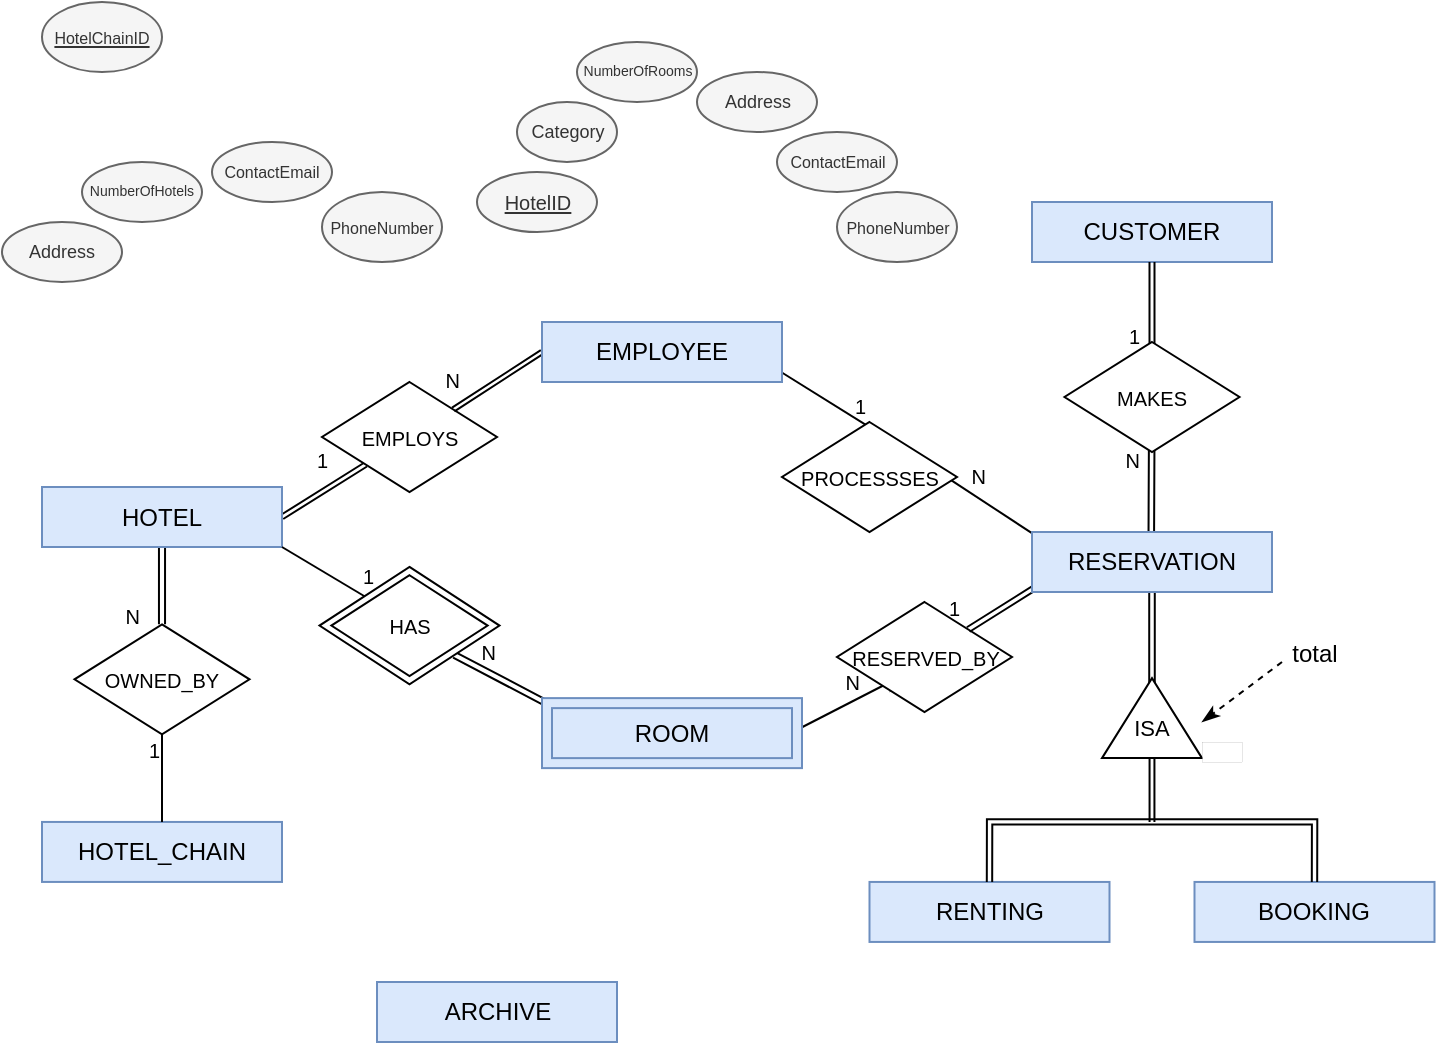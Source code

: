 <mxfile version="23.1.1" type="github">
  <diagram id="R2lEEEUBdFMjLlhIrx00" name="Page-1">
    <mxGraphModel dx="150" dy="98" grid="1" gridSize="10" guides="1" tooltips="1" connect="1" arrows="1" fold="1" page="1" pageScale="1" pageWidth="850" pageHeight="1100" math="0" shadow="0" extFonts="Permanent Marker^https://fonts.googleapis.com/css?family=Permanent+Marker">
      <root>
        <mxCell id="0" />
        <mxCell id="1" parent="0" />
        <mxCell id="n6qlhuI8QrUAEuEiPk_b-18" value="&lt;span style=&quot;font-size: 9px;&quot;&gt;Address&lt;br style=&quot;font-size: 9px;&quot;&gt;&lt;/span&gt;" style="ellipse;whiteSpace=wrap;html=1;fillColor=#f5f5f5;strokeColor=#666666;fontColor=#333333;fontSize=9;" parent="1" vertex="1">
          <mxGeometry x="50" y="130" width="60" height="30" as="geometry" />
        </mxCell>
        <mxCell id="n6qlhuI8QrUAEuEiPk_b-12" value="HOTEL_CHAIN" style="rounded=0;whiteSpace=wrap;html=1;fillColor=#dae8fc;strokeColor=#6c8ebf;points=[[0,0,0,0,0],[0,0.25,0,0,0],[0,0.5,0,0,0],[0,0.75,0,0,0],[0,1,0,0,0],[0.25,0,0,0,0],[0.25,1,0,0,0],[0.5,0,0,0,0],[0.5,1,0,0,0],[0.75,0,0,0,0],[0.75,1,0,0,0],[1,0,0,0,0],[1,0.25,0,0,0],[1,0.5,0,0,0],[1,0.75,0,0,0],[1,1,0,0,0]];" parent="1" vertex="1">
          <mxGeometry x="70" y="429.97" width="120" height="30" as="geometry" />
        </mxCell>
        <mxCell id="n6qlhuI8QrUAEuEiPk_b-19" value="&lt;span style=&quot;font-size: 7px;&quot;&gt;NumberOfHotels&lt;br style=&quot;font-size: 7px;&quot;&gt;&lt;/span&gt;" style="ellipse;whiteSpace=wrap;html=1;fillColor=#f5f5f5;strokeColor=#666666;fontColor=#333333;fontSize=7;" parent="1" vertex="1">
          <mxGeometry x="90" y="100" width="60" height="30" as="geometry" />
        </mxCell>
        <mxCell id="n6qlhuI8QrUAEuEiPk_b-20" value="&lt;span style=&quot;font-size: 8px;&quot;&gt;ContactEmail&lt;br style=&quot;font-size: 8px;&quot;&gt;&lt;/span&gt;" style="ellipse;whiteSpace=wrap;html=1;fillColor=#f5f5f5;strokeColor=#666666;fontColor=#333333;fontSize=8;" parent="1" vertex="1">
          <mxGeometry x="155" y="90" width="60" height="30" as="geometry" />
        </mxCell>
        <mxCell id="n6qlhuI8QrUAEuEiPk_b-21" value="&lt;span style=&quot;font-size: 8px;&quot;&gt;PhoneNumber&lt;br style=&quot;font-size: 8px;&quot;&gt;&lt;/span&gt;" style="ellipse;whiteSpace=wrap;html=1;fillColor=#f5f5f5;strokeColor=#666666;fontColor=#333333;fontSize=8;" parent="1" vertex="1">
          <mxGeometry x="210" y="115" width="60" height="35" as="geometry" />
        </mxCell>
        <mxCell id="n6qlhuI8QrUAEuEiPk_b-13" value="&lt;u style=&quot;font-size: 8px;&quot;&gt;&lt;font style=&quot;font-size: 8px;&quot;&gt;HotelChainID&lt;/font&gt;&lt;/u&gt;" style="ellipse;whiteSpace=wrap;html=1;fillColor=#f5f5f5;strokeColor=#666666;points=[[0,0,0,0,0],[0,0.5,0,0,0],[0,1,0,0,0],[0.5,0,0,0,0],[0.5,1,0,0,0],[1,0,0,0,0],[1,0.5,0,0,0],[1,1,0,0,0]];fontColor=#333333;fontSize=8;" parent="1" vertex="1">
          <mxGeometry x="70" y="20" width="60" height="35" as="geometry" />
        </mxCell>
        <mxCell id="n6qlhuI8QrUAEuEiPk_b-47" value="&lt;span style=&quot;font-size: 9px;&quot;&gt;Category&lt;br style=&quot;font-size: 9px;&quot;&gt;&lt;/span&gt;" style="ellipse;whiteSpace=wrap;html=1;fillColor=#f5f5f5;strokeColor=#666666;fontSize=9;fontColor=#333333;" parent="1" vertex="1">
          <mxGeometry x="307.5" y="70" width="50" height="30" as="geometry" />
        </mxCell>
        <mxCell id="n6qlhuI8QrUAEuEiPk_b-41" value="&lt;span style=&quot;font-size: 7px;&quot;&gt;NumberOfRooms&lt;br style=&quot;font-size: 7px;&quot;&gt;&lt;/span&gt;" style="ellipse;whiteSpace=wrap;html=1;fillColor=#f5f5f5;strokeColor=#666666;fontSize=7;fontColor=#333333;" parent="1" vertex="1">
          <mxGeometry x="337.5" y="40" width="60" height="30" as="geometry" />
        </mxCell>
        <mxCell id="5rqhR2iwC79nwqxsg9u8-81" style="rounded=0;orthogonalLoop=1;jettySize=auto;html=1;exitX=1;exitY=0.5;exitDx=0;exitDy=0;exitPerimeter=0;entryX=0;entryY=1;entryDx=0;entryDy=0;endArrow=none;endFill=0;shape=link;width=-2.333;" edge="1" parent="1" source="5rqhR2iwC79nwqxsg9u8-23" target="5rqhR2iwC79nwqxsg9u8-69">
          <mxGeometry relative="1" as="geometry" />
        </mxCell>
        <mxCell id="5rqhR2iwC79nwqxsg9u8-23" value="HOTEL" style="rounded=0;whiteSpace=wrap;html=1;fillColor=#dae8fc;strokeColor=#6c8ebf;points=[[0,0,0,0,0],[0,0.25,0,0,0],[0,0.5,0,0,0],[0,0.75,0,0,0],[0,1,0,0,0],[0.25,0,0,0,0],[0.25,1,0,0,0],[0.5,0,0,0,0],[0.5,1,0,0,0],[0.75,0,0,0,0],[0.75,1,0,0,0],[1,0,0,0,0],[1,0.25,0,0,0],[1,0.5,0,0,0],[1,0.75,0,0,0],[1,1,0,0,0]];" vertex="1" parent="1">
          <mxGeometry x="70" y="262.5" width="120" height="30" as="geometry" />
        </mxCell>
        <mxCell id="5rqhR2iwC79nwqxsg9u8-26" value="&lt;span style=&quot;font-size: 8px;&quot;&gt;PhoneNumber&lt;br style=&quot;font-size: 8px;&quot;&gt;&lt;/span&gt;" style="ellipse;whiteSpace=wrap;html=1;fillColor=#f5f5f5;strokeColor=#666666;fontColor=#333333;fontSize=8;" vertex="1" parent="1">
          <mxGeometry x="467.5" y="115" width="60" height="35" as="geometry" />
        </mxCell>
        <mxCell id="5rqhR2iwC79nwqxsg9u8-27" value="&lt;span style=&quot;font-size: 9px;&quot;&gt;Address&lt;br style=&quot;font-size: 9px;&quot;&gt;&lt;/span&gt;" style="ellipse;whiteSpace=wrap;html=1;fillColor=#f5f5f5;strokeColor=#666666;fontColor=#333333;fontSize=9;" vertex="1" parent="1">
          <mxGeometry x="397.5" y="55" width="60" height="30" as="geometry" />
        </mxCell>
        <mxCell id="5rqhR2iwC79nwqxsg9u8-28" value="&lt;span style=&quot;font-size: 8px;&quot;&gt;ContactEmail&lt;br style=&quot;font-size: 8px;&quot;&gt;&lt;/span&gt;" style="ellipse;whiteSpace=wrap;html=1;fillColor=#f5f5f5;strokeColor=#666666;fontColor=#333333;fontSize=8;" vertex="1" parent="1">
          <mxGeometry x="437.5" y="85" width="60" height="30" as="geometry" />
        </mxCell>
        <mxCell id="5rqhR2iwC79nwqxsg9u8-32" value="&lt;span style=&quot;font-size: 10px;&quot;&gt;&lt;u style=&quot;font-size: 10px;&quot;&gt;HotelID&lt;/u&gt;&lt;/span&gt;" style="ellipse;whiteSpace=wrap;html=1;fillColor=#f5f5f5;strokeColor=#666666;points=[[0,0,0,0,0],[0,0.5,0,0,0],[0,1,0,0,0],[0.5,0,0,0,0],[0.5,1,0,0,0],[1,0,0,0,0],[1,0.5,0,0,0],[1,1,0,0,0]];fontColor=#333333;fontSize=10;" vertex="1" parent="1">
          <mxGeometry x="287.5" y="105" width="60" height="30" as="geometry" />
        </mxCell>
        <mxCell id="5rqhR2iwC79nwqxsg9u8-36" value="CUSTOMER" style="rounded=0;whiteSpace=wrap;html=1;fillColor=#dae8fc;strokeColor=#6c8ebf;points=[[0,0,0,0,0],[0,0.25,0,0,0],[0,0.5,0,0,0],[0,0.75,0,0,0],[0,1,0,0,0],[0.25,0,0,0,0],[0.25,1,0,0,0],[0.5,0,0,0,0],[0.5,1,0,0,0],[0.75,0,0,0,0],[0.75,1,0,0,0],[1,0,0,0,0],[1,0.25,0,0,0],[1,0.5,0,0,0],[1,0.75,0,0,0],[1,1,0,0,0]];" vertex="1" parent="1">
          <mxGeometry x="565" y="120" width="120" height="30" as="geometry" />
        </mxCell>
        <mxCell id="5rqhR2iwC79nwqxsg9u8-38" value="ARCHIVE" style="rounded=0;whiteSpace=wrap;html=1;fillColor=#dae8fc;strokeColor=#6c8ebf;points=[[0,0,0,0,0],[0,0.25,0,0,0],[0,0.5,0,0,0],[0,0.75,0,0,0],[0,1,0,0,0],[0.25,0,0,0,0],[0.25,1,0,0,0],[0.5,0,0,0,0],[0.5,1,0,0,0],[0.75,0,0,0,0],[0.75,1,0,0,0],[1,0,0,0,0],[1,0.25,0,0,0],[1,0.5,0,0,0],[1,0.75,0,0,0],[1,1,0,0,0]];" vertex="1" parent="1">
          <mxGeometry x="237.5" y="510" width="120" height="30" as="geometry" />
        </mxCell>
        <mxCell id="5rqhR2iwC79nwqxsg9u8-39" value="BOOKING" style="rounded=0;whiteSpace=wrap;html=1;fillColor=#dae8fc;strokeColor=#6c8ebf;points=[[0,0,0,0,0],[0,0.25,0,0,0],[0,0.5,0,0,0],[0,0.75,0,0,0],[0,1,0,0,0],[0.25,0,0,0,0],[0.25,1,0,0,0],[0.5,0,0,0,0],[0.5,1,0,0,0],[0.75,0,0,0,0],[0.75,1,0,0,0],[1,0,0,0,0],[1,0.25,0,0,0],[1,0.5,0,0,0],[1,0.75,0,0,0],[1,1,0,0,0]];" vertex="1" parent="1">
          <mxGeometry x="646.25" y="459.97" width="120" height="30" as="geometry" />
        </mxCell>
        <mxCell id="5rqhR2iwC79nwqxsg9u8-40" value="RENTING" style="rounded=0;whiteSpace=wrap;html=1;fillColor=#dae8fc;strokeColor=#6c8ebf;points=[[0,0,0,0,0],[0,0.25,0,0,0],[0,0.5,0,0,0],[0,0.75,0,0,0],[0,1,0,0,0],[0.25,0,0,0,0],[0.25,1,0,0,0],[0.5,0,0,0,0],[0.5,1,0,0,0],[0.75,0,0,0,0],[0.75,1,0,0,0],[1,0,0,0,0],[1,0.25,0,0,0],[1,0.5,0,0,0],[1,0.75,0,0,0],[1,1,0,0,0]];" vertex="1" parent="1">
          <mxGeometry x="483.75" y="459.97" width="120" height="30" as="geometry" />
        </mxCell>
        <mxCell id="5rqhR2iwC79nwqxsg9u8-93" style="rounded=0;orthogonalLoop=1;jettySize=auto;html=1;exitX=1;exitY=1;exitDx=0;exitDy=0;entryX=0.006;entryY=0.139;entryDx=0;entryDy=0;endArrow=none;endFill=0;shape=link;entryPerimeter=0;width=-3;" edge="1" parent="1" source="5rqhR2iwC79nwqxsg9u8-43">
          <mxGeometry relative="1" as="geometry">
            <mxPoint x="320.78" y="369.865" as="targetPoint" />
          </mxGeometry>
        </mxCell>
        <mxCell id="5rqhR2iwC79nwqxsg9u8-43" value="" style="shape=rhombus;perimeter=rhombusPerimeter;whiteSpace=wrap;html=1;align=center;movable=1;resizable=1;rotatable=1;deletable=1;editable=1;locked=0;connectable=1;" vertex="1" parent="1">
          <mxGeometry x="208.75" y="302.43" width="90" height="58.75" as="geometry" />
        </mxCell>
        <mxCell id="5rqhR2iwC79nwqxsg9u8-44" value="&lt;span style=&quot;font-size: 10px;&quot;&gt;HAS&lt;/span&gt;" style="shape=rhombus;perimeter=rhombusPerimeter;whiteSpace=wrap;html=1;align=center;movable=1;resizable=1;rotatable=1;deletable=1;editable=1;locked=0;connectable=1;" vertex="1" parent="1">
          <mxGeometry x="214.69" y="306.62" width="78.13" height="50.38" as="geometry" />
        </mxCell>
        <mxCell id="5rqhR2iwC79nwqxsg9u8-111" style="edgeStyle=orthogonalEdgeStyle;rounded=0;orthogonalLoop=1;jettySize=auto;html=1;exitX=0.5;exitY=0;exitDx=0;exitDy=0;endArrow=none;endFill=0;shape=link;width=-3.043;" edge="1" parent="1" source="5rqhR2iwC79nwqxsg9u8-65">
          <mxGeometry relative="1" as="geometry">
            <mxPoint x="130" y="293" as="targetPoint" />
          </mxGeometry>
        </mxCell>
        <mxCell id="5rqhR2iwC79nwqxsg9u8-112" style="edgeStyle=orthogonalEdgeStyle;rounded=0;orthogonalLoop=1;jettySize=auto;html=1;exitX=0.5;exitY=1;exitDx=0;exitDy=0;endArrow=none;endFill=0;" edge="1" parent="1" source="5rqhR2iwC79nwqxsg9u8-65" target="n6qlhuI8QrUAEuEiPk_b-12">
          <mxGeometry relative="1" as="geometry" />
        </mxCell>
        <mxCell id="5rqhR2iwC79nwqxsg9u8-65" value="&lt;span style=&quot;font-size: 10px;&quot;&gt;OWNED_BY&lt;/span&gt;" style="shape=rhombus;perimeter=rhombusPerimeter;whiteSpace=wrap;html=1;align=center;" vertex="1" parent="1">
          <mxGeometry x="86.25" y="331.18" width="87.5" height="55" as="geometry" />
        </mxCell>
        <mxCell id="5rqhR2iwC79nwqxsg9u8-66" style="edgeStyle=orthogonalEdgeStyle;rounded=0;orthogonalLoop=1;jettySize=auto;html=1;exitX=0.5;exitY=1;exitDx=0;exitDy=0;exitPerimeter=0;" edge="1" parent="1" source="5rqhR2iwC79nwqxsg9u8-38" target="5rqhR2iwC79nwqxsg9u8-38">
          <mxGeometry relative="1" as="geometry" />
        </mxCell>
        <mxCell id="5rqhR2iwC79nwqxsg9u8-69" value="&lt;span style=&quot;font-size: 10px;&quot;&gt;EMPLOYS&lt;/span&gt;" style="shape=rhombus;perimeter=rhombusPerimeter;whiteSpace=wrap;html=1;align=center;" vertex="1" parent="1">
          <mxGeometry x="210" y="210" width="87.5" height="55" as="geometry" />
        </mxCell>
        <mxCell id="5rqhR2iwC79nwqxsg9u8-82" style="rounded=0;orthogonalLoop=1;jettySize=auto;html=1;exitX=1;exitY=0;exitDx=0;exitDy=0;entryX=0;entryY=0.5;entryDx=0;entryDy=0;entryPerimeter=0;shape=link;width=2.222;" edge="1" parent="1" source="5rqhR2iwC79nwqxsg9u8-69" target="5rqhR2iwC79nwqxsg9u8-83">
          <mxGeometry relative="1" as="geometry">
            <mxPoint x="320" y="195" as="targetPoint" />
          </mxGeometry>
        </mxCell>
        <mxCell id="5rqhR2iwC79nwqxsg9u8-84" style="rounded=0;orthogonalLoop=1;jettySize=auto;html=1;exitX=0.981;exitY=0.796;exitDx=0;exitDy=0;exitPerimeter=0;entryX=0.525;entryY=0.071;entryDx=0;entryDy=0;entryPerimeter=0;endArrow=none;endFill=0;" edge="1" parent="1" source="5rqhR2iwC79nwqxsg9u8-83" target="5rqhR2iwC79nwqxsg9u8-86">
          <mxGeometry relative="1" as="geometry">
            <mxPoint x="495.238" y="253.41" as="targetPoint" />
          </mxGeometry>
        </mxCell>
        <mxCell id="5rqhR2iwC79nwqxsg9u8-83" value="EMPLOYEE" style="rounded=0;whiteSpace=wrap;html=1;fillColor=#dae8fc;strokeColor=#6c8ebf;points=[[0,0,0,0,0],[0,0.25,0,0,0],[0,0.5,0,0,0],[0,0.75,0,0,0],[0,1,0,0,0],[0.25,0,0,0,0],[0.25,1,0,0,0],[0.5,0,0,0,0],[0.5,1,0,0,0],[0.75,0,0,0,0],[0.75,1,0,0,0],[1,0,0,0,0],[1,0.25,0,0,0],[1,0.5,0,0,0],[1,0.75,0,0,0],[1,1,0,0,0]];" vertex="1" parent="1">
          <mxGeometry x="320" y="180" width="120" height="30" as="geometry" />
        </mxCell>
        <mxCell id="5rqhR2iwC79nwqxsg9u8-85" style="rounded=0;orthogonalLoop=1;jettySize=auto;html=1;exitX=0.953;exitY=0.514;exitDx=0;exitDy=0;entryX=0.014;entryY=0.185;entryDx=0;entryDy=0;entryPerimeter=0;exitPerimeter=0;endArrow=none;endFill=0;" edge="1" parent="1" source="5rqhR2iwC79nwqxsg9u8-86">
          <mxGeometry relative="1" as="geometry">
            <mxPoint x="537.5" y="277.5" as="sourcePoint" />
            <mxPoint x="566.68" y="286.73" as="targetPoint" />
          </mxGeometry>
        </mxCell>
        <mxCell id="5rqhR2iwC79nwqxsg9u8-86" value="&lt;span style=&quot;font-size: 10px;&quot;&gt;PROCESSSES&lt;/span&gt;" style="shape=rhombus;perimeter=rhombusPerimeter;whiteSpace=wrap;html=1;align=center;" vertex="1" parent="1">
          <mxGeometry x="440" y="230" width="87.5" height="55" as="geometry" />
        </mxCell>
        <mxCell id="5rqhR2iwC79nwqxsg9u8-88" style="rounded=0;orthogonalLoop=1;jettySize=auto;html=1;entryX=0.5;entryY=1;entryDx=0;entryDy=0;entryPerimeter=0;shape=link;exitX=0.5;exitY=0.045;exitDx=0;exitDy=0;exitPerimeter=0;width=-2.5;" edge="1" parent="1" source="5rqhR2iwC79nwqxsg9u8-91" target="5rqhR2iwC79nwqxsg9u8-36">
          <mxGeometry relative="1" as="geometry">
            <mxPoint x="625" y="190" as="sourcePoint" />
          </mxGeometry>
        </mxCell>
        <mxCell id="5rqhR2iwC79nwqxsg9u8-90" style="rounded=0;orthogonalLoop=1;jettySize=auto;html=1;entryX=0.5;entryY=1;entryDx=0;entryDy=0;entryPerimeter=0;shape=link;exitX=0.497;exitY=0.084;exitDx=0;exitDy=0;exitPerimeter=0;width=-2.778;" edge="1" parent="1" source="5rqhR2iwC79nwqxsg9u8-99">
          <mxGeometry relative="1" as="geometry">
            <mxPoint x="624.956" y="281.18" as="sourcePoint" />
            <mxPoint x="624.84" y="241.18" as="targetPoint" />
          </mxGeometry>
        </mxCell>
        <mxCell id="5rqhR2iwC79nwqxsg9u8-91" value="&lt;span style=&quot;font-size: 10px;&quot;&gt;MAKES&lt;/span&gt;" style="shape=rhombus;perimeter=rhombusPerimeter;whiteSpace=wrap;html=1;align=center;" vertex="1" parent="1">
          <mxGeometry x="581.25" y="190" width="87.5" height="55" as="geometry" />
        </mxCell>
        <mxCell id="5rqhR2iwC79nwqxsg9u8-92" style="rounded=0;orthogonalLoop=1;jettySize=auto;html=1;exitX=0;exitY=0;exitDx=0;exitDy=0;entryX=1;entryY=1;entryDx=0;entryDy=0;entryPerimeter=0;endArrow=none;endFill=0;" edge="1" parent="1" source="5rqhR2iwC79nwqxsg9u8-43" target="5rqhR2iwC79nwqxsg9u8-23">
          <mxGeometry relative="1" as="geometry" />
        </mxCell>
        <mxCell id="5rqhR2iwC79nwqxsg9u8-95" style="rounded=0;orthogonalLoop=1;jettySize=auto;html=1;exitX=1;exitY=0.416;exitDx=0;exitDy=0;entryX=0.371;entryY=0.672;entryDx=0;entryDy=0;exitPerimeter=0;entryPerimeter=0;" edge="1" parent="1" source="5rqhR2iwC79nwqxsg9u8-96" target="5rqhR2iwC79nwqxsg9u8-97">
          <mxGeometry relative="1" as="geometry">
            <mxPoint x="450" y="382.5" as="sourcePoint" />
            <mxPoint x="489.375" y="354.31" as="targetPoint" />
          </mxGeometry>
        </mxCell>
        <mxCell id="5rqhR2iwC79nwqxsg9u8-96" value="ROOM" style="shape=ext;margin=3;double=1;whiteSpace=wrap;html=1;align=center;fillColor=#dae8fc;strokeColor=#6c8ebf;" vertex="1" parent="1">
          <mxGeometry x="320" y="368.06" width="130" height="35" as="geometry" />
        </mxCell>
        <mxCell id="5rqhR2iwC79nwqxsg9u8-97" value="&lt;span style=&quot;font-size: 10px;&quot;&gt;RESERVED_BY&lt;/span&gt;" style="shape=rhombus;perimeter=rhombusPerimeter;whiteSpace=wrap;html=1;align=center;" vertex="1" parent="1">
          <mxGeometry x="467.5" y="320" width="87.5" height="55" as="geometry" />
        </mxCell>
        <mxCell id="5rqhR2iwC79nwqxsg9u8-98" style="rounded=0;orthogonalLoop=1;jettySize=auto;html=1;exitX=1;exitY=0;exitDx=0;exitDy=0;entryX=0.045;entryY=0.972;entryDx=0;entryDy=0;entryPerimeter=0;shape=link;width=-2.667;" edge="1" parent="1" source="5rqhR2iwC79nwqxsg9u8-97">
          <mxGeometry relative="1" as="geometry">
            <mxPoint x="570.4" y="310.34" as="targetPoint" />
          </mxGeometry>
        </mxCell>
        <mxCell id="5rqhR2iwC79nwqxsg9u8-100" style="edgeStyle=orthogonalEdgeStyle;rounded=0;orthogonalLoop=1;jettySize=auto;html=1;exitX=0.5;exitY=1;exitDx=0;exitDy=0;exitPerimeter=0;shape=link;width=-2.778;" edge="1" parent="1" source="5rqhR2iwC79nwqxsg9u8-99">
          <mxGeometry relative="1" as="geometry">
            <mxPoint x="625" y="375" as="targetPoint" />
          </mxGeometry>
        </mxCell>
        <mxCell id="5rqhR2iwC79nwqxsg9u8-99" value="RESERVATION" style="rounded=0;whiteSpace=wrap;html=1;fillColor=#dae8fc;strokeColor=#6c8ebf;points=[[0,0,0,0,0],[0,0.25,0,0,0],[0,0.5,0,0,0],[0,0.75,0,0,0],[0,1,0,0,0],[0.25,0,0,0,0],[0.25,1,0,0,0],[0.5,0,0,0,0],[0.5,1,0,0,0],[0.75,0,0,0,0],[0.75,1,0,0,0],[1,0,0,0,0],[1,0.25,0,0,0],[1,0.5,0,0,0],[1,0.75,0,0,0],[1,1,0,0,0]];" vertex="1" parent="1">
          <mxGeometry x="565" y="285" width="120" height="30" as="geometry" />
        </mxCell>
        <mxCell id="5rqhR2iwC79nwqxsg9u8-102" value="" style="triangle;whiteSpace=wrap;html=1;rotation=-90;" vertex="1" parent="1">
          <mxGeometry x="605" y="353.06" width="40" height="50" as="geometry" />
        </mxCell>
        <mxCell id="5rqhR2iwC79nwqxsg9u8-105" style="edgeStyle=orthogonalEdgeStyle;rounded=0;orthogonalLoop=1;jettySize=auto;html=1;exitX=0.5;exitY=1;exitDx=0;exitDy=0;endArrow=none;endFill=0;shape=link;width=-2.444;" edge="1" parent="1" source="5rqhR2iwC79nwqxsg9u8-103">
          <mxGeometry relative="1" as="geometry">
            <mxPoint x="625" y="430" as="targetPoint" />
          </mxGeometry>
        </mxCell>
        <mxCell id="5rqhR2iwC79nwqxsg9u8-103" value="&lt;font style=&quot;font-size: 11px;&quot;&gt;ISA&lt;/font&gt;" style="text;strokeColor=none;align=center;fillColor=none;html=1;verticalAlign=middle;whiteSpace=wrap;rounded=0;" vertex="1" parent="1">
          <mxGeometry x="600" y="367.5" width="50" height="30" as="geometry" />
        </mxCell>
        <mxCell id="5rqhR2iwC79nwqxsg9u8-104" style="edgeStyle=orthogonalEdgeStyle;rounded=0;orthogonalLoop=1;jettySize=auto;html=1;entryX=0.5;entryY=0;entryDx=0;entryDy=0;entryPerimeter=0;exitX=0.5;exitY=0;exitDx=0;exitDy=0;exitPerimeter=0;endArrow=none;endFill=0;shape=link;width=-2.692;" edge="1" parent="1" source="5rqhR2iwC79nwqxsg9u8-39" target="5rqhR2iwC79nwqxsg9u8-40">
          <mxGeometry relative="1" as="geometry">
            <mxPoint x="666.25" y="429.97" as="sourcePoint" />
            <Array as="points">
              <mxPoint x="706" y="429.97" />
              <mxPoint x="544" y="429.97" />
            </Array>
          </mxGeometry>
        </mxCell>
        <mxCell id="5rqhR2iwC79nwqxsg9u8-106" value="total" style="text;html=1;align=center;verticalAlign=middle;resizable=0;points=[];autosize=1;strokeColor=none;fillColor=none;" vertex="1" parent="1">
          <mxGeometry x="681.25" y="331.18" width="50" height="30" as="geometry" />
        </mxCell>
        <mxCell id="5rqhR2iwC79nwqxsg9u8-107" value="" style="endArrow=classicThin;dashed=1;html=1;rounded=0;endFill=1;entryX=1;entryY=0.417;entryDx=0;entryDy=0;entryPerimeter=0;" edge="1" parent="1" target="5rqhR2iwC79nwqxsg9u8-103">
          <mxGeometry width="50" height="50" relative="1" as="geometry">
            <mxPoint x="690" y="350" as="sourcePoint" />
            <mxPoint x="690" y="350" as="targetPoint" />
          </mxGeometry>
        </mxCell>
        <mxCell id="5rqhR2iwC79nwqxsg9u8-115" value="1" style="resizable=0;html=1;whiteSpace=wrap;align=right;verticalAlign=bottom;fontSize=10;" connectable="0" vertex="1" parent="1">
          <mxGeometry x="214.69" y="257.5" as="geometry" />
        </mxCell>
        <mxCell id="5rqhR2iwC79nwqxsg9u8-116" value="N" style="resizable=0;html=1;whiteSpace=wrap;align=right;verticalAlign=bottom;fontSize=10;" connectable="0" vertex="1" parent="1">
          <mxGeometry x="280" y="217.5" as="geometry" />
        </mxCell>
        <mxCell id="5rqhR2iwC79nwqxsg9u8-117" value="1" style="resizable=0;html=1;whiteSpace=wrap;align=right;verticalAlign=bottom;fontSize=10;" connectable="0" vertex="1" parent="1">
          <mxGeometry x="237.5" y="315" as="geometry" />
        </mxCell>
        <mxCell id="5rqhR2iwC79nwqxsg9u8-118" value="N" style="resizable=0;html=1;whiteSpace=wrap;align=right;verticalAlign=bottom;fontSize=10;" connectable="0" vertex="1" parent="1">
          <mxGeometry x="298.75" y="353.06" as="geometry" />
        </mxCell>
        <mxCell id="5rqhR2iwC79nwqxsg9u8-121" value="1" style="resizable=0;html=1;whiteSpace=wrap;align=right;verticalAlign=bottom;fontSize=10;" connectable="0" vertex="1" parent="1">
          <mxGeometry x="130" y="402.71" as="geometry" />
        </mxCell>
        <mxCell id="5rqhR2iwC79nwqxsg9u8-122" value="N" style="resizable=0;html=1;whiteSpace=wrap;align=right;verticalAlign=top;labelPosition=left;verticalLabelPosition=bottom;fontSize=10;" connectable="0" vertex="1" parent="1">
          <mxGeometry x="120" y="315" as="geometry" />
        </mxCell>
        <mxCell id="5rqhR2iwC79nwqxsg9u8-123" value="1" style="resizable=0;html=1;whiteSpace=wrap;align=right;verticalAlign=bottom;fontSize=10;" connectable="0" vertex="1" parent="1">
          <mxGeometry x="483.75" y="230" as="geometry" />
        </mxCell>
        <mxCell id="5rqhR2iwC79nwqxsg9u8-124" value="N" style="resizable=0;html=1;whiteSpace=wrap;align=right;verticalAlign=bottom;fontSize=10;" connectable="0" vertex="1" parent="1">
          <mxGeometry x="543.75" y="265" as="geometry" />
        </mxCell>
        <mxCell id="5rqhR2iwC79nwqxsg9u8-126" value="1" style="resizable=0;html=1;whiteSpace=wrap;align=right;verticalAlign=bottom;fontSize=10;" connectable="0" vertex="1" parent="1">
          <mxGeometry x="530" y="331.18" as="geometry" />
        </mxCell>
        <mxCell id="5rqhR2iwC79nwqxsg9u8-128" value="N" style="resizable=0;html=1;whiteSpace=wrap;align=right;verticalAlign=bottom;fontSize=10;" connectable="0" vertex="1" parent="1">
          <mxGeometry x="480" y="368.06" as="geometry" />
        </mxCell>
        <mxCell id="5rqhR2iwC79nwqxsg9u8-129" value="1" style="resizable=0;html=1;whiteSpace=wrap;align=right;verticalAlign=bottom;fontSize=10;" connectable="0" vertex="1" parent="1">
          <mxGeometry x="620" y="195" as="geometry" />
        </mxCell>
        <mxCell id="5rqhR2iwC79nwqxsg9u8-130" value="N" style="resizable=0;html=1;whiteSpace=wrap;align=right;verticalAlign=bottom;fontSize=10;" connectable="0" vertex="1" parent="1">
          <mxGeometry x="620" y="257.5" as="geometry" />
        </mxCell>
        <mxCell id="5rqhR2iwC79nwqxsg9u8-132" value="" style="rounded=0;whiteSpace=wrap;html=1;strokeWidth=0;" vertex="1" parent="1">
          <mxGeometry x="650" y="390" width="20" height="10" as="geometry" />
        </mxCell>
      </root>
    </mxGraphModel>
  </diagram>
</mxfile>
